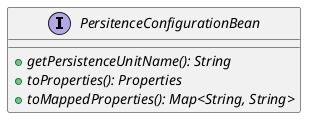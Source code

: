 @startuml

    interface PersitenceConfigurationBean {
        {abstract} +getPersistenceUnitName(): String
        {abstract} +toProperties(): Properties
        {abstract} +toMappedProperties(): Map<String, String>
    }

@enduml
